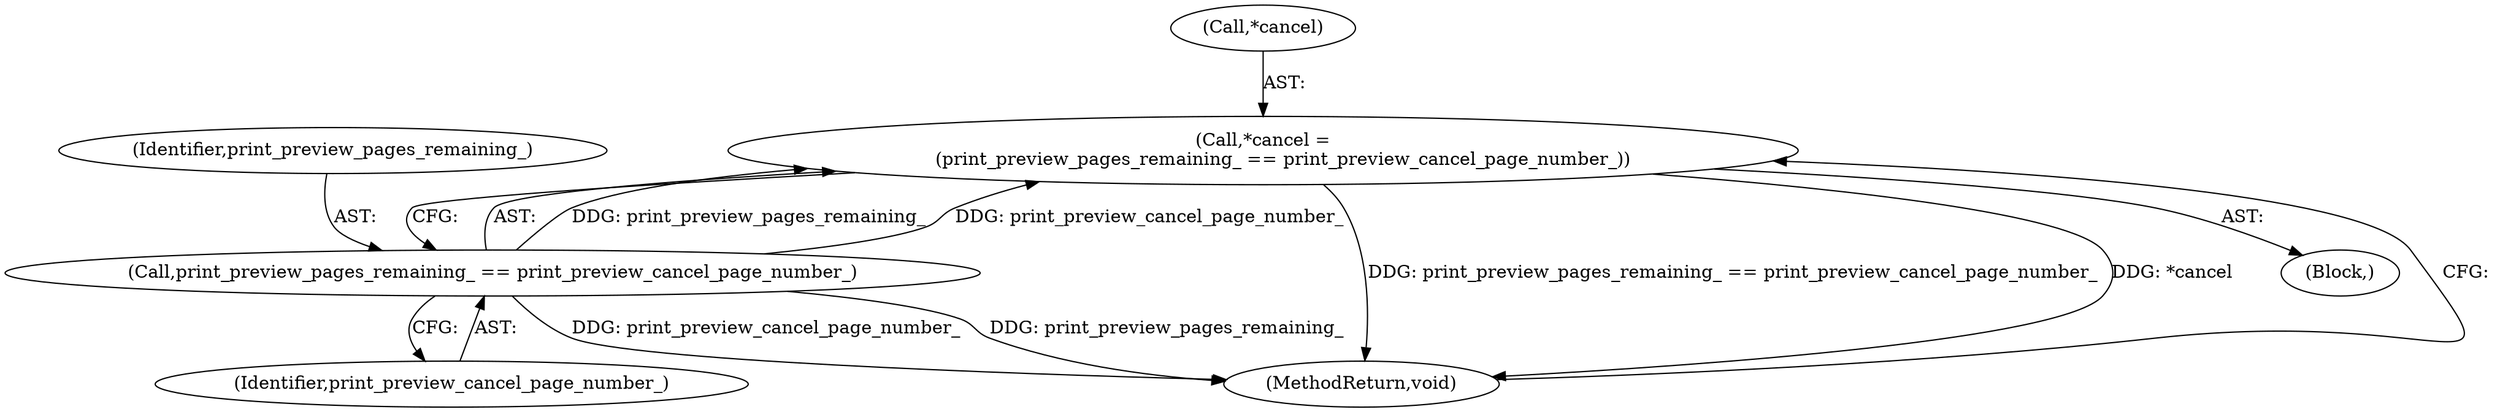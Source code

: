 digraph "0_Chrome_116d0963cadfbf55ef2ec3d13781987c4d80517a_27@pointer" {
"1000105" [label="(Call,*cancel =\n       (print_preview_pages_remaining_ == print_preview_cancel_page_number_))"];
"1000108" [label="(Call,print_preview_pages_remaining_ == print_preview_cancel_page_number_)"];
"1000111" [label="(MethodReturn,void)"];
"1000104" [label="(Block,)"];
"1000108" [label="(Call,print_preview_pages_remaining_ == print_preview_cancel_page_number_)"];
"1000109" [label="(Identifier,print_preview_pages_remaining_)"];
"1000105" [label="(Call,*cancel =\n       (print_preview_pages_remaining_ == print_preview_cancel_page_number_))"];
"1000106" [label="(Call,*cancel)"];
"1000110" [label="(Identifier,print_preview_cancel_page_number_)"];
"1000105" -> "1000104"  [label="AST: "];
"1000105" -> "1000108"  [label="CFG: "];
"1000106" -> "1000105"  [label="AST: "];
"1000108" -> "1000105"  [label="AST: "];
"1000111" -> "1000105"  [label="CFG: "];
"1000105" -> "1000111"  [label="DDG: print_preview_pages_remaining_ == print_preview_cancel_page_number_"];
"1000105" -> "1000111"  [label="DDG: *cancel"];
"1000108" -> "1000105"  [label="DDG: print_preview_pages_remaining_"];
"1000108" -> "1000105"  [label="DDG: print_preview_cancel_page_number_"];
"1000108" -> "1000110"  [label="CFG: "];
"1000109" -> "1000108"  [label="AST: "];
"1000110" -> "1000108"  [label="AST: "];
"1000108" -> "1000111"  [label="DDG: print_preview_cancel_page_number_"];
"1000108" -> "1000111"  [label="DDG: print_preview_pages_remaining_"];
}
